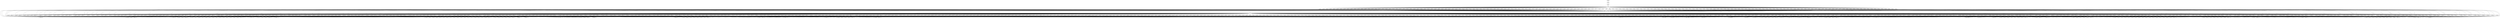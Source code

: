 digraph {
	ID00166 -> ID00000 ;
	ID00166 -> ID00093 ;
	ID00167 -> ID00147 ;
	ID00167 -> ID00000 ;
	ID00168 -> ID00001 ;
	ID00168 -> ID00050 ;
	ID00169 -> ID00070 ;
	ID00169 -> ID00001 ;
	ID00170 -> ID00001 ;
	ID00170 -> ID00103 ;
	ID00171 -> ID00126 ;
	ID00171 -> ID00001 ;
	ID00172 -> ID00136 ;
	ID00172 -> ID00001 ;
	ID00173 -> ID00012 ;
	ID00173 -> ID00002 ;
	ID00174 -> ID00002 ;
	ID00174 -> ID00022 ;
	ID00175 -> ID00035 ;
	ID00175 -> ID00002 ;
	ID00176 -> ID00002 ;
	ID00176 -> ID00066 ;
	ID00177 -> ID00002 ;
	ID00177 -> ID00092 ;
	ID00178 -> ID00105 ;
	ID00178 -> ID00002 ;
	ID00179 -> ID00137 ;
	ID00179 -> ID00002 ;
	ID00180 -> ID00148 ;
	ID00180 -> ID00002 ;
	ID00181 -> ID00012 ;
	ID00181 -> ID00003 ;
	ID00182 -> ID00035 ;
	ID00182 -> ID00003 ;
	ID00183 -> ID00043 ;
	ID00183 -> ID00003 ;
	ID00184 -> ID00080 ;
	ID00184 -> ID00003 ;
	ID00185 -> ID00103 ;
	ID00185 -> ID00003 ;
	ID00186 -> ID00004 ;
	ID00186 -> ID00029 ;
	ID00187 -> ID00051 ;
	ID00187 -> ID00004 ;
	ID00188 -> ID00119 ;
	ID00188 -> ID00004 ;
	ID00189 -> ID00004 ;
	ID00189 -> ID00134 ;
	ID00190 -> ID00005 ;
	ID00190 -> ID00039 ;
	ID00191 -> ID00094 ;
	ID00191 -> ID00005 ;
	ID00192 -> ID00119 ;
	ID00192 -> ID00005 ;
	ID00193 -> ID00157 ;
	ID00193 -> ID00005 ;
	ID00194 -> ID00158 ;
	ID00194 -> ID00005 ;
	ID00195 -> ID00165 ;
	ID00195 -> ID00005 ;
	ID00196 -> ID00006 ;
	ID00196 -> ID00085 ;
	ID00197 -> ID00148 ;
	ID00197 -> ID00006 ;
	ID00198 -> ID00022 ;
	ID00198 -> ID00007 ;
	ID00199 -> ID00025 ;
	ID00199 -> ID00007 ;
	ID00200 -> ID00044 ;
	ID00200 -> ID00007 ;
	ID00201 -> ID00075 ;
	ID00201 -> ID00007 ;
	ID00202 -> ID00082 ;
	ID00202 -> ID00007 ;
	ID00203 -> ID00101 ;
	ID00203 -> ID00007 ;
	ID00204 -> ID00105 ;
	ID00204 -> ID00007 ;
	ID00205 -> ID00129 ;
	ID00205 -> ID00007 ;
	ID00206 -> ID00132 ;
	ID00206 -> ID00007 ;
	ID00207 -> ID00158 ;
	ID00207 -> ID00007 ;
	ID00208 -> ID00002 ;
	ID00208 -> ID00008 ;
	ID00209 -> ID00039 ;
	ID00209 -> ID00008 ;
	ID00210 -> ID00088 ;
	ID00210 -> ID00008 ;
	ID00211 -> ID00109 ;
	ID00211 -> ID00008 ;
	ID00212 -> ID00128 ;
	ID00212 -> ID00008 ;
	ID00213 -> ID00020 ;
	ID00213 -> ID00009 ;
	ID00214 -> ID00043 ;
	ID00214 -> ID00009 ;
	ID00215 -> ID00074 ;
	ID00215 -> ID00009 ;
	ID00216 -> ID00115 ;
	ID00216 -> ID00009 ;
	ID00217 -> ID00000 ;
	ID00217 -> ID00010 ;
	ID00218 -> ID00010 ;
	ID00218 -> ID00019 ;
	ID00219 -> ID00030 ;
	ID00219 -> ID00010 ;
	ID00220 -> ID00034 ;
	ID00220 -> ID00010 ;
	ID00221 -> ID00137 ;
	ID00221 -> ID00010 ;
	ID00222 -> ID00010 ;
	ID00222 -> ID00141 ;
	ID00223 -> ID00021 ;
	ID00223 -> ID00011 ;
	ID00224 -> ID00011 ;
	ID00224 -> ID00029 ;
	ID00225 -> ID00011 ;
	ID00225 -> ID00051 ;
	ID00226 -> ID00011 ;
	ID00226 -> ID00052 ;
	ID00227 -> ID00094 ;
	ID00227 -> ID00011 ;
	ID00228 -> ID00012 ;
	ID00228 -> ID00128 ;
	ID00229 -> ID00148 ;
	ID00229 -> ID00012 ;
	ID00230 -> ID00013 ;
	ID00230 -> ID00008 ;
	ID00231 -> ID00040 ;
	ID00231 -> ID00013 ;
	ID00232 -> ID00013 ;
	ID00232 -> ID00072 ;
	ID00233 -> ID00118 ;
	ID00233 -> ID00013 ;
	ID00234 -> ID00124 ;
	ID00234 -> ID00013 ;
	ID00235 -> ID00013 ;
	ID00235 -> ID00131 ;
	ID00236 -> ID00013 ;
	ID00236 -> ID00154 ;
	ID00237 -> ID00014 ;
	ID00237 -> ID00003 ;
	ID00238 -> ID00101 ;
	ID00238 -> ID00014 ;
	ID00239 -> ID00109 ;
	ID00239 -> ID00014 ;
	ID00240 -> ID00113 ;
	ID00240 -> ID00014 ;
	ID00241 -> ID00139 ;
	ID00241 -> ID00014 ;
	ID00242 -> ID00014 ;
	ID00242 -> ID00142 ;
	ID00243 -> ID00005 ;
	ID00243 -> ID00015 ;
	ID00244 -> ID00044 ;
	ID00244 -> ID00015 ;
	ID00245 -> ID00088 ;
	ID00245 -> ID00015 ;
	ID00246 -> ID00103 ;
	ID00246 -> ID00015 ;
	ID00247 -> ID00015 ;
	ID00247 -> ID00111 ;
	ID00248 -> ID00137 ;
	ID00248 -> ID00015 ;
	ID00249 -> ID00015 ;
	ID00249 -> ID00151 ;
	ID00250 -> ID00016 ;
	ID00250 -> ID00120 ;
	ID00251 -> ID00035 ;
	ID00251 -> ID00017 ;
	ID00252 -> ID00094 ;
	ID00252 -> ID00017 ;
	ID00253 -> ID00117 ;
	ID00253 -> ID00017 ;
	ID00254 -> ID00126 ;
	ID00254 -> ID00017 ;
	ID00255 -> ID00017 ;
	ID00255 -> ID00131 ;
	ID00256 -> ID00017 ;
	ID00256 -> ID00153 ;
	ID00257 -> ID00078 ;
	ID00257 -> ID00018 ;
	ID00258 -> ID00114 ;
	ID00258 -> ID00018 ;
	ID00259 -> ID00116 ;
	ID00259 -> ID00018 ;
	ID00260 -> ID00009 ;
	ID00260 -> ID00019 ;
	ID00261 -> ID00030 ;
	ID00261 -> ID00019 ;
	ID00262 -> ID00108 ;
	ID00262 -> ID00019 ;
	ID00263 -> ID00109 ;
	ID00263 -> ID00019 ;
	ID00264 -> ID00111 ;
	ID00264 -> ID00019 ;
	ID00265 -> ID00120 ;
	ID00265 -> ID00019 ;
	ID00266 -> ID00020 ;
	ID00267 -> ID00020 ;
	ID00267 -> ID00023 ;
	ID00268 -> ID00126 ;
	ID00268 -> ID00020 ;
	ID00269 -> ID00147 ;
	ID00269 -> ID00020 ;
	ID00270 -> ID00021 ;
	ID00270 -> ID00011 ;
	ID00271 -> ID00021 ;
	ID00271 -> ID00013 ;
	ID00272 -> ID00097 ;
	ID00272 -> ID00021 ;
	ID00273 -> ID00022 ;
	ID00273 -> ID00056 ;
	ID00274 -> ID00022 ;
	ID00274 -> ID00083 ;
	ID00275 -> ID00116 ;
	ID00275 -> ID00022 ;
	ID00276 -> ID00022 ;
	ID00276 -> ID00158 ;
	ID00277 -> ID00023 ;
	ID00277 -> ID00027 ;
	ID00278 -> ID00023 ;
	ID00278 -> ID00073 ;
	ID00279 -> ID00023 ;
	ID00279 -> ID00077 ;
	ID00280 -> ID00081 ;
	ID00280 -> ID00023 ;
	ID00281 -> ID00023 ;
	ID00281 -> ID00083 ;
	ID00282 -> ID00115 ;
	ID00282 -> ID00023 ;
	ID00283 -> ID00023 ;
	ID00283 -> ID00123 ;
	ID00284 -> ID00129 ;
	ID00284 -> ID00023 ;
	ID00285 -> ID00023 ;
	ID00285 -> ID00130 ;
	ID00286 -> ID00024 ;
	ID00286 -> ID00028 ;
	ID00287 -> ID00044 ;
	ID00287 -> ID00024 ;
	ID00288 -> ID00024 ;
	ID00288 -> ID00056 ;
	ID00289 -> ID00024 ;
	ID00289 -> ID00091 ;
	ID00290 -> ID00017 ;
	ID00290 -> ID00026 ;
	ID00291 -> ID00061 ;
	ID00291 -> ID00026 ;
	ID00292 -> ID00096 ;
	ID00292 -> ID00026 ;
	ID00293 -> ID00117 ;
	ID00293 -> ID00026 ;
	ID00294 -> ID00010 ;
	ID00294 -> ID00027 ;
	ID00295 -> ID00032 ;
	ID00295 -> ID00027 ;
	ID00296 -> ID00044 ;
	ID00296 -> ID00027 ;
	ID00297 -> ID00108 ;
	ID00297 -> ID00027 ;
	ID00298 -> ID00146 ;
	ID00298 -> ID00027 ;
	ID00299 -> ID00000 ;
	ID00299 -> ID00028 ;
	ID00300 -> ID00028 ;
	ID00300 -> ID00049 ;
	ID00301 -> ID00028 ;
	ID00301 -> ID00067 ;
	ID00302 -> ID00028 ;
	ID00302 -> ID00084 ;
	ID00303 -> ID00046 ;
	ID00303 -> ID00030 ;
	ID00304 -> ID00126 ;
	ID00304 -> ID00030 ;
	ID00305 -> ID00002 ;
	ID00305 -> ID00031 ;
	ID00306 -> ID00031 ;
	ID00306 -> ID00047 ;
	ID00307 -> ID00032 ;
	ID00307 -> ID00000 ;
	ID00308 -> ID00032 ;
	ID00308 -> ID00062 ;
	ID00309 -> ID00032 ;
	ID00309 -> ID00078 ;
	ID00310 -> ID00032 ;
	ID00310 -> ID00160 ;
	ID00311 -> ID00033 ;
	ID00311 -> ID00031 ;
	ID00312 -> ID00059 ;
	ID00312 -> ID00033 ;
	ID00313 -> ID00033 ;
	ID00313 -> ID00083 ;
	ID00314 -> ID00034 ;
	ID00314 -> ID00078 ;
	ID00315 -> ID00034 ;
	ID00315 -> ID00121 ;
	ID00316 -> ID00034 ;
	ID00316 -> ID00133 ;
	ID00317 -> ID00034 ;
	ID00317 -> ID00148 ;
	ID00318 -> ID00035 ;
	ID00318 -> ID00038 ;
	ID00319 -> ID00035 ;
	ID00319 -> ID00048 ;
	ID00320 -> ID00035 ;
	ID00320 -> ID00062 ;
	ID00321 -> ID00035 ;
	ID00321 -> ID00064 ;
	ID00322 -> ID00035 ;
	ID00322 -> ID00142 ;
	ID00323 -> ID00035 ;
	ID00323 -> ID00156 ;
	ID00324 -> ID00058 ;
	ID00324 -> ID00036 ;
	ID00325 -> ID00070 ;
	ID00325 -> ID00036 ;
	ID00326 -> ID00036 ;
	ID00326 -> ID00163 ;
	ID00327 -> ID00015 ;
	ID00327 -> ID00037 ;
	ID00328 -> ID00040 ;
	ID00328 -> ID00037 ;
	ID00329 -> ID00057 ;
	ID00329 -> ID00037 ;
	ID00330 -> ID00081 ;
	ID00330 -> ID00037 ;
	ID00331 -> ID00148 ;
	ID00331 -> ID00037 ;
	ID00332 -> ID00051 ;
	ID00332 -> ID00038 ;
	ID00333 -> ID00038 ;
	ID00333 -> ID00083 ;
	ID00334 -> ID00118 ;
	ID00334 -> ID00038 ;
	ID00335 -> ID00038 ;
	ID00335 -> ID00143 ;
	ID00336 -> ID00023 ;
	ID00336 -> ID00039 ;
	ID00337 -> ID00039 ;
	ID00338 -> ID00078 ;
	ID00338 -> ID00039 ;
	ID00339 -> ID00079 ;
	ID00339 -> ID00039 ;
	ID00340 -> ID00039 ;
	ID00340 -> ID00093 ;
	ID00341 -> ID00114 ;
	ID00341 -> ID00039 ;
	ID00342 -> ID00151 ;
	ID00342 -> ID00039 ;
	ID00343 -> ID00154 ;
	ID00343 -> ID00039 ;
	ID00344 -> ID00040 ;
	ID00344 -> ID00049 ;
	ID00345 -> ID00098 ;
	ID00345 -> ID00040 ;
	ID00346 -> ID00040 ;
	ID00346 -> ID00154 ;
	ID00347 -> ID00040 ;
	ID00347 -> ID00155 ;
	ID00348 -> ID00021 ;
	ID00348 -> ID00041 ;
	ID00349 -> ID00022 ;
	ID00349 -> ID00041 ;
	ID00350 -> ID00058 ;
	ID00350 -> ID00041 ;
	ID00351 -> ID00041 ;
	ID00351 -> ID00078 ;
	ID00352 -> ID00082 ;
	ID00352 -> ID00041 ;
	ID00353 -> ID00041 ;
	ID00353 -> ID00133 ;
	ID00354 -> ID00042 ;
	ID00354 -> ID00006 ;
	ID00355 -> ID00042 ;
	ID00355 -> ID00164 ;
	ID00356 -> ID00043 ;
	ID00356 -> ID00015 ;
	ID00357 -> ID00043 ;
	ID00357 -> ID00066 ;
	ID00358 -> ID00043 ;
	ID00358 -> ID00121 ;
	ID00359 -> ID00043 ;
	ID00359 -> ID00126 ;
	ID00360 -> ID00043 ;
	ID00360 -> ID00152 ;
	ID00361 -> ID00043 ;
	ID00361 -> ID00165 ;
	ID00362 -> ID00044 ;
	ID00362 -> ID00061 ;
	ID00363 -> ID00044 ;
	ID00363 -> ID00165 ;
	ID00364 -> ID00045 ;
	ID00364 -> ID00121 ;
	ID00365 -> ID00045 ;
	ID00365 -> ID00123 ;
	ID00366 -> ID00148 ;
	ID00366 -> ID00045 ;
	ID00367 -> ID00136 ;
	ID00367 -> ID00046 ;
	ID00368 -> ID00046 ;
	ID00368 -> ID00154 ;
	ID00369 -> ID00029 ;
	ID00369 -> ID00047 ;
	ID00370 -> ID00047 ;
	ID00370 -> ID00039 ;
	ID00371 -> ID00047 ;
	ID00371 -> ID00083 ;
	ID00372 -> ID00097 ;
	ID00372 -> ID00047 ;
	ID00373 -> ID00102 ;
	ID00373 -> ID00047 ;
	ID00374 -> ID00147 ;
	ID00374 -> ID00047 ;
	ID00375 -> ID00160 ;
	ID00375 -> ID00047 ;
	ID00376 -> ID00058 ;
	ID00376 -> ID00048 ;
	ID00377 -> ID00048 ;
	ID00377 -> ID00068 ;
	ID00378 -> ID00090 ;
	ID00378 -> ID00048 ;
	ID00379 -> ID00110 ;
	ID00379 -> ID00048 ;
	ID00380 -> ID00153 ;
	ID00380 -> ID00048 ;
	ID00381 -> ID00040 ;
	ID00381 -> ID00049 ;
	ID00382 -> ID00089 ;
	ID00382 -> ID00049 ;
	ID00383 -> ID00050 ;
	ID00383 -> ID00048 ;
	ID00384 -> ID00081 ;
	ID00384 -> ID00050 ;
	ID00385 -> ID00089 ;
	ID00385 -> ID00050 ;
	ID00386 -> ID00114 ;
	ID00386 -> ID00050 ;
	ID00387 -> ID00117 ;
	ID00387 -> ID00050 ;
	ID00388 -> ID00050 ;
	ID00388 -> ID00145 ;
	ID00389 -> ID00059 ;
	ID00389 -> ID00051 ;
	ID00390 -> ID00095 ;
	ID00390 -> ID00051 ;
	ID00391 -> ID00118 ;
	ID00391 -> ID00051 ;
	ID00392 -> ID00052 ;
	ID00392 -> ID00037 ;
	ID00393 -> ID00042 ;
	ID00393 -> ID00052 ;
	ID00394 -> ID00115 ;
	ID00394 -> ID00052 ;
	ID00395 -> ID00053 ;
	ID00395 -> ID00039 ;
	ID00396 -> ID00059 ;
	ID00396 -> ID00053 ;
	ID00397 -> ID00082 ;
	ID00397 -> ID00053 ;
	ID00398 -> ID00099 ;
	ID00398 -> ID00053 ;
	ID00399 -> ID00053 ;
	ID00399 -> ID00134 ;
	ID00400 -> ID00147 ;
	ID00400 -> ID00053 ;
	ID00401 -> ID00053 ;
	ID00401 -> ID00163 ;
	ID00402 -> ID00016 ;
	ID00402 -> ID00054 ;
	ID00403 -> ID00037 ;
	ID00403 -> ID00054 ;
	ID00404 -> ID00101 ;
	ID00404 -> ID00054 ;
	ID00405 -> ID00150 ;
	ID00405 -> ID00054 ;
	ID00406 -> ID00081 ;
	ID00406 -> ID00055 ;
	ID00407 -> ID00110 ;
	ID00407 -> ID00055 ;
	ID00408 -> ID00156 ;
	ID00408 -> ID00055 ;
	ID00409 -> ID00004 ;
	ID00409 -> ID00056 ;
	ID00410 -> ID00056 ;
	ID00410 -> ID00037 ;
	ID00411 -> ID00056 ;
	ID00411 -> ID00055 ;
	ID00412 -> ID00060 ;
	ID00412 -> ID00056 ;
	ID00413 -> ID00056 ;
	ID00413 -> ID00150 ;
	ID00414 -> ID00057 ;
	ID00414 -> ID00072 ;
	ID00415 -> ID00105 ;
	ID00415 -> ID00057 ;
	ID00416 -> ID00156 ;
	ID00416 -> ID00057 ;
	ID00417 -> ID00058 ;
	ID00417 -> ID00027 ;
	ID00418 -> ID00058 ;
	ID00418 -> ID00056 ;
	ID00419 -> ID00127 ;
	ID00419 -> ID00058 ;
	ID00420 -> ID00059 ;
	ID00420 -> ID00090 ;
	ID00421 -> ID00060 ;
	ID00421 -> ID00036 ;
	ID00422 -> ID00060 ;
	ID00422 -> ID00063 ;
	ID00423 -> ID00114 ;
	ID00423 -> ID00060 ;
	ID00424 -> ID00060 ;
	ID00424 -> ID00131 ;
	ID00425 -> ID00060 ;
	ID00425 -> ID00165 ;
	ID00426 -> ID00020 ;
	ID00426 -> ID00061 ;
	ID00427 -> ID00044 ;
	ID00427 -> ID00061 ;
	ID00428 -> ID00061 ;
	ID00428 -> ID00075 ;
	ID00429 -> ID00125 ;
	ID00429 -> ID00061 ;
	ID00430 -> ID00061 ;
	ID00430 -> ID00150 ;
	ID00431 -> ID00041 ;
	ID00431 -> ID00062 ;
	ID00432 -> ID00109 ;
	ID00432 -> ID00062 ;
	ID00433 -> ID00063 ;
	ID00433 -> ID00123 ;
	ID00434 -> ID00130 ;
	ID00434 -> ID00063 ;
	ID00435 -> ID00063 ;
	ID00435 -> ID00142 ;
	ID00436 -> ID00147 ;
	ID00436 -> ID00063 ;
	ID00437 -> ID00063 ;
	ID00437 -> ID00150 ;
	ID00438 -> ID00158 ;
	ID00438 -> ID00063 ;
	ID00439 -> ID00064 ;
	ID00439 -> ID00049 ;
	ID00440 -> ID00087 ;
	ID00440 -> ID00064 ;
	ID00441 -> ID00102 ;
	ID00441 -> ID00064 ;
	ID00442 -> ID00126 ;
	ID00442 -> ID00064 ;
	ID00443 -> ID00130 ;
	ID00443 -> ID00064 ;
	ID00444 -> ID00064 ;
	ID00444 -> ID00133 ;
	ID00445 -> ID00140 ;
	ID00445 -> ID00064 ;
	ID00446 -> ID00017 ;
	ID00446 -> ID00065 ;
	ID00447 -> ID00122 ;
	ID00447 -> ID00065 ;
	ID00448 -> ID00139 ;
	ID00448 -> ID00065 ;
	ID00449 -> ID00141 ;
	ID00449 -> ID00065 ;
	ID00450 -> ID00021 ;
	ID00450 -> ID00066 ;
	ID00451 -> ID00022 ;
	ID00451 -> ID00066 ;
	ID00452 -> ID00158 ;
	ID00452 -> ID00066 ;
	ID00453 -> ID00164 ;
	ID00453 -> ID00066 ;
	ID00454 -> ID00002 ;
	ID00454 -> ID00067 ;
	ID00455 -> ID00047 ;
	ID00455 -> ID00067 ;
	ID00456 -> ID00058 ;
	ID00456 -> ID00067 ;
	ID00457 -> ID00072 ;
	ID00457 -> ID00067 ;
	ID00458 -> ID00084 ;
	ID00458 -> ID00067 ;
	ID00459 -> ID00120 ;
	ID00459 -> ID00067 ;
	ID00460 -> ID00069 ;
	ID00460 -> ID00003 ;
	ID00461 -> ID00069 ;
	ID00461 -> ID00059 ;
	ID00462 -> ID00069 ;
	ID00462 -> ID00139 ;
	ID00463 -> ID00070 ;
	ID00463 -> ID00049 ;
	ID00464 -> ID00070 ;
	ID00464 -> ID00059 ;
	ID00465 -> ID00070 ;
	ID00465 -> ID00075 ;
	ID00466 -> ID00070 ;
	ID00466 -> ID00138 ;
	ID00467 -> ID00071 ;
	ID00467 -> ID00074 ;
	ID00468 -> ID00071 ;
	ID00468 -> ID00104 ;
	ID00469 -> ID00127 ;
	ID00469 -> ID00071 ;
	ID00470 -> ID00071 ;
	ID00470 -> ID00131 ;
	ID00471 -> ID00071 ;
	ID00471 -> ID00136 ;
	ID00472 -> ID00113 ;
	ID00472 -> ID00072 ;
	ID00473 -> ID00138 ;
	ID00473 -> ID00072 ;
	ID00474 -> ID00017 ;
	ID00474 -> ID00073 ;
	ID00475 -> ID00129 ;
	ID00475 -> ID00073 ;
	ID00476 -> ID00138 ;
	ID00476 -> ID00073 ;
	ID00477 -> ID00074 ;
	ID00477 -> ID00068 ;
	ID00478 -> ID00119 ;
	ID00478 -> ID00074 ;
	ID00479 -> ID00159 ;
	ID00479 -> ID00074 ;
	ID00480 -> ID00021 ;
	ID00480 -> ID00075 ;
	ID00481 -> ID00077 ;
	ID00481 -> ID00075 ;
	ID00482 -> ID00076 ;
	ID00482 -> ID00067 ;
	ID00483 -> ID00148 ;
	ID00483 -> ID00076 ;
	ID00484 -> ID00010 ;
	ID00484 -> ID00077 ;
	ID00485 -> ID00023 ;
	ID00485 -> ID00077 ;
	ID00486 -> ID00026 ;
	ID00486 -> ID00077 ;
	ID00487 -> ID00088 ;
	ID00487 -> ID00077 ;
	ID00488 -> ID00041 ;
	ID00488 -> ID00078 ;
	ID00489 -> ID00078 ;
	ID00489 -> ID00064 ;
	ID00490 -> ID00071 ;
	ID00490 -> ID00078 ;
	ID00491 -> ID00119 ;
	ID00491 -> ID00079 ;
	ID00492 -> ID00080 ;
	ID00492 -> ID00041 ;
	ID00493 -> ID00080 ;
	ID00493 -> ID00042 ;
	ID00494 -> ID00080 ;
	ID00494 -> ID00064 ;
	ID00495 -> ID00080 ;
	ID00495 -> ID00119 ;
	ID00496 -> ID00127 ;
	ID00496 -> ID00080 ;
	ID00497 -> ID00081 ;
	ID00497 -> ID00011 ;
	ID00498 -> ID00081 ;
	ID00498 -> ID00016 ;
	ID00499 -> ID00081 ;
	ID00499 -> ID00027 ;
	ID00500 -> ID00081 ;
	ID00500 -> ID00087 ;
	ID00501 -> ID00108 ;
	ID00501 -> ID00081 ;
	ID00502 -> ID00082 ;
	ID00502 -> ID00047 ;
	ID00503 -> ID00082 ;
	ID00503 -> ID00098 ;
	ID00504 -> ID00082 ;
	ID00504 -> ID00104 ;
	ID00505 -> ID00082 ;
	ID00505 -> ID00162 ;
	ID00506 -> ID00083 ;
	ID00506 -> ID00112 ;
	ID00507 -> ID00141 ;
	ID00507 -> ID00083 ;
	ID00508 -> ID00015 ;
	ID00508 -> ID00084 ;
	ID00509 -> ID00035 ;
	ID00509 -> ID00084 ;
	ID00510 -> ID00084 ;
	ID00510 -> ID00065 ;
	ID00511 -> ID00080 ;
	ID00511 -> ID00084 ;
	ID00512 -> ID00117 ;
	ID00512 -> ID00084 ;
	ID00513 -> ID00148 ;
	ID00513 -> ID00084 ;
	ID00514 -> ID00000 ;
	ID00514 -> ID00085 ;
	ID00515 -> ID00002 ;
	ID00515 -> ID00085 ;
	ID00516 -> ID00018 ;
	ID00516 -> ID00085 ;
	ID00517 -> ID00054 ;
	ID00517 -> ID00085 ;
	ID00518 -> ID00065 ;
	ID00518 -> ID00085 ;
	ID00519 -> ID00074 ;
	ID00519 -> ID00085 ;
	ID00520 -> ID00122 ;
	ID00520 -> ID00085 ;
	ID00521 -> ID00135 ;
	ID00521 -> ID00085 ;
	ID00522 -> ID00137 ;
	ID00522 -> ID00085 ;
	ID00523 -> ID00035 ;
	ID00523 -> ID00086 ;
	ID00524 -> ID00069 ;
	ID00524 -> ID00086 ;
	ID00525 -> ID00074 ;
	ID00525 -> ID00086 ;
	ID00526 -> ID00101 ;
	ID00526 -> ID00086 ;
	ID00527 -> ID00115 ;
	ID00527 -> ID00086 ;
	ID00528 -> ID00117 ;
	ID00528 -> ID00086 ;
	ID00529 -> ID00154 ;
	ID00529 -> ID00086 ;
	ID00530 -> ID00026 ;
	ID00530 -> ID00087 ;
	ID00531 -> ID00041 ;
	ID00531 -> ID00087 ;
	ID00532 -> ID00113 ;
	ID00532 -> ID00087 ;
	ID00533 -> ID00069 ;
	ID00533 -> ID00088 ;
	ID00534 -> ID00031 ;
	ID00534 -> ID00089 ;
	ID00535 -> ID00080 ;
	ID00535 -> ID00089 ;
	ID00536 -> ID00128 ;
	ID00536 -> ID00089 ;
	ID00537 -> ID00020 ;
	ID00537 -> ID00090 ;
	ID00538 -> ID00115 ;
	ID00538 -> ID00090 ;
	ID00539 -> ID00143 ;
	ID00539 -> ID00090 ;
	ID00540 -> ID00153 ;
	ID00540 -> ID00090 ;
	ID00541 -> ID00077 ;
	ID00541 -> ID00091 ;
	ID00542 -> ID00115 ;
	ID00542 -> ID00091 ;
	ID00543 -> ID00133 ;
	ID00543 -> ID00091 ;
	ID00544 -> ID00022 ;
	ID00544 -> ID00092 ;
	ID00545 -> ID00036 ;
	ID00545 -> ID00092 ;
	ID00546 -> ID00050 ;
	ID00546 -> ID00092 ;
	ID00547 -> ID00132 ;
	ID00547 -> ID00092 ;
	ID00548 -> ID00050 ;
	ID00548 -> ID00093 ;
	ID00549 -> ID00074 ;
	ID00549 -> ID00093 ;
	ID00550 -> ID00136 ;
	ID00550 -> ID00093 ;
	ID00551 -> ID00094 ;
	ID00551 -> ID00030 ;
	ID00552 -> ID00094 ;
	ID00552 -> ID00059 ;
	ID00553 -> ID00094 ;
	ID00553 -> ID00105 ;
	ID00554 -> ID00094 ;
	ID00554 -> ID00121 ;
	ID00555 -> ID00094 ;
	ID00555 -> ID00151 ;
	ID00556 -> ID00095 ;
	ID00556 -> ID00032 ;
	ID00557 -> ID00096 ;
	ID00557 -> ID00061 ;
	ID00558 -> ID00096 ;
	ID00558 -> ID00101 ;
	ID00559 -> ID00097 ;
	ID00559 -> ID00014 ;
	ID00560 -> ID00097 ;
	ID00560 -> ID00016 ;
	ID00561 -> ID00106 ;
	ID00561 -> ID00097 ;
	ID00562 -> ID00097 ;
	ID00562 -> ID00132 ;
	ID00563 -> ID00098 ;
	ID00563 -> ID00019 ;
	ID00564 -> ID00098 ;
	ID00564 -> ID00057 ;
	ID00565 -> ID00098 ;
	ID00565 -> ID00086 ;
	ID00566 -> ID00107 ;
	ID00566 -> ID00098 ;
	ID00567 -> ID00098 ;
	ID00567 -> ID00130 ;
	ID00568 -> ID00098 ;
	ID00568 -> ID00132 ;
	ID00569 -> ID00148 ;
	ID00569 -> ID00098 ;
	ID00570 -> ID00099 ;
	ID00570 -> ID00041 ;
	ID00571 -> ID00099 ;
	ID00571 -> ID00073 ;
	ID00572 -> ID00099 ;
	ID00572 -> ID00102 ;
	ID00573 -> ID00109 ;
	ID00573 -> ID00099 ;
	ID00574 -> ID00099 ;
	ID00574 -> ID00123 ;
	ID00575 -> ID00016 ;
	ID00575 -> ID00100 ;
	ID00576 -> ID00100 ;
	ID00576 -> ID00051 ;
	ID00577 -> ID00100 ;
	ID00577 -> ID00083 ;
	ID00578 -> ID00127 ;
	ID00578 -> ID00100 ;
	ID00579 -> ID00100 ;
	ID00579 -> ID00144 ;
	ID00580 -> ID00100 ;
	ID00580 -> ID00151 ;
	ID00581 -> ID00080 ;
	ID00581 -> ID00101 ;
	ID00582 -> ID00137 ;
	ID00582 -> ID00101 ;
	ID00583 -> ID00138 ;
	ID00583 -> ID00101 ;
	ID00584 -> ID00147 ;
	ID00584 -> ID00101 ;
	ID00585 -> ID00101 ;
	ID00585 -> ID00154 ;
	ID00586 -> ID00021 ;
	ID00586 -> ID00102 ;
	ID00587 -> ID00042 ;
	ID00587 -> ID00102 ;
	ID00588 -> ID00102 ;
	ID00588 -> ID00076 ;
	ID00589 -> ID00102 ;
	ID00589 -> ID00122 ;
	ID00590 -> ID00012 ;
	ID00590 -> ID00103 ;
	ID00591 -> ID00103 ;
	ID00591 -> ID00042 ;
	ID00592 -> ID00105 ;
	ID00592 -> ID00103 ;
	ID00593 -> ID00104 ;
	ID00593 -> ID00005 ;
	ID00594 -> ID00147 ;
	ID00594 -> ID00104 ;
	ID00595 -> ID00070 ;
	ID00595 -> ID00105 ;
	ID00596 -> ID00105 ;
	ID00596 -> ID00073 ;
	ID00597 -> ID00106 ;
	ID00597 -> ID00105 ;
	ID00598 -> ID00105 ;
	ID00598 -> ID00123 ;
	ID00599 -> ID00106 ;
	ID00599 -> ID00086 ;
	ID00600 -> ID00106 ;
	ID00600 -> ID00165 ;
	ID00601 -> ID00107 ;
	ID00601 -> ID00012 ;
	ID00602 -> ID00107 ;
	ID00602 -> ID00041 ;
	ID00603 -> ID00071 ;
	ID00603 -> ID00107 ;
	ID00604 -> ID00113 ;
	ID00604 -> ID00107 ;
	ID00605 -> ID00148 ;
	ID00605 -> ID00107 ;
	ID00606 -> ID00034 ;
	ID00606 -> ID00108 ;
	ID00607 -> ID00044 ;
	ID00607 -> ID00108 ;
	ID00608 -> ID00108 ;
	ID00608 -> ID00066 ;
	ID00609 -> ID00108 ;
	ID00609 -> ID00100 ;
	ID00610 -> ID00109 ;
	ID00610 -> ID00009 ;
	ID00611 -> ID00109 ;
	ID00611 -> ID00123 ;
	ID00612 -> ID00025 ;
	ID00612 -> ID00110 ;
	ID00613 -> ID00129 ;
	ID00613 -> ID00110 ;
	ID00614 -> ID00085 ;
	ID00614 -> ID00111 ;
	ID00615 -> ID00115 ;
	ID00615 -> ID00111 ;
	ID00616 -> ID00148 ;
	ID00616 -> ID00111 ;
	ID00617 -> ID00033 ;
	ID00617 -> ID00112 ;
	ID00618 -> ID00121 ;
	ID00618 -> ID00112 ;
	ID00619 -> ID00159 ;
	ID00619 -> ID00112 ;
	ID00620 -> ID00113 ;
	ID00620 -> ID00029 ;
	ID00621 -> ID00113 ;
	ID00621 -> ID00090 ;
	ID00622 -> ID00095 ;
	ID00622 -> ID00113 ;
	ID00623 -> ID00114 ;
	ID00623 -> ID00113 ;
	ID00624 -> ID00113 ;
	ID00624 -> ID00142 ;
	ID00625 -> ID00114 ;
	ID00625 -> ID00002 ;
	ID00626 -> ID00114 ;
	ID00626 -> ID00026 ;
	ID00627 -> ID00114 ;
	ID00627 -> ID00033 ;
	ID00628 -> ID00114 ;
	ID00628 -> ID00038 ;
	ID00629 -> ID00114 ;
	ID00629 -> ID00121 ;
	ID00630 -> ID00115 ;
	ID00630 -> ID00042 ;
	ID00631 -> ID00115 ;
	ID00631 -> ID00084 ;
	ID00632 -> ID00115 ;
	ID00632 -> ID00099 ;
	ID00633 -> ID00116 ;
	ID00633 -> ID00115 ;
	ID00634 -> ID00115 ;
	ID00634 -> ID00119 ;
	ID00635 -> ID00115 ;
	ID00635 -> ID00162 ;
	ID00636 -> ID00116 ;
	ID00636 -> ID00023 ;
	ID00637 -> ID00069 ;
	ID00637 -> ID00116 ;
	ID00638 -> ID00116 ;
	ID00638 -> ID00092 ;
	ID00639 -> ID00116 ;
	ID00639 -> ID00099 ;
	ID00640 -> ID00116 ;
	ID00640 -> ID00130 ;
	ID00641 -> ID00116 ;
	ID00641 -> ID00136 ;
	ID00642 -> ID00045 ;
	ID00642 -> ID00117 ;
	ID00643 -> ID00117 ;
	ID00643 -> ID00141 ;
	ID00644 -> ID00118 ;
	ID00644 -> ID00010 ;
	ID00645 -> ID00118 ;
	ID00645 -> ID00036 ;
	ID00646 -> ID00118 ;
	ID00646 -> ID00073 ;
	ID00647 -> ID00118 ;
	ID00647 -> ID00102 ;
	ID00648 -> ID00118 ;
	ID00648 -> ID00128 ;
	ID00649 -> ID00119 ;
	ID00649 -> ID00009 ;
	ID00650 -> ID00119 ;
	ID00650 -> ID00087 ;
	ID00651 -> ID00024 ;
	ID00651 -> ID00120 ;
	ID00652 -> ID00086 ;
	ID00652 -> ID00120 ;
	ID00653 -> ID00110 ;
	ID00653 -> ID00120 ;
	ID00654 -> ID00046 ;
	ID00654 -> ID00121 ;
	ID00655 -> ID00086 ;
	ID00655 -> ID00121 ;
	ID00656 -> ID00108 ;
	ID00656 -> ID00121 ;
	ID00657 -> ID00121 ;
	ID00657 -> ID00111 ;
	ID00658 -> ID00157 ;
	ID00658 -> ID00121 ;
	ID00659 -> ID00004 ;
	ID00659 -> ID00122 ;
	ID00660 -> ID00056 ;
	ID00660 -> ID00122 ;
	ID00661 -> ID00069 ;
	ID00661 -> ID00122 ;
	ID00662 -> ID00091 ;
	ID00662 -> ID00122 ;
	ID00663 -> ID00124 ;
	ID00663 -> ID00122 ;
	ID00664 -> ID00143 ;
	ID00664 -> ID00122 ;
	ID00665 -> ID00123 ;
	ID00665 -> ID00093 ;
	ID00666 -> ID00140 ;
	ID00666 -> ID00123 ;
	ID00667 -> ID00157 ;
	ID00667 -> ID00123 ;
	ID00668 -> ID00124 ;
	ID00668 -> ID00030 ;
	ID00669 -> ID00124 ;
	ID00669 -> ID00031 ;
	ID00670 -> ID00106 ;
	ID00670 -> ID00124 ;
	ID00671 -> ID00125 ;
	ID00671 -> ID00037 ;
	ID00672 -> ID00125 ;
	ID00672 -> ID00103 ;
	ID00673 -> ID00125 ;
	ID00673 -> ID00110 ;
	ID00674 -> ID00125 ;
	ID00674 -> ID00136 ;
	ID00675 -> ID00125 ;
	ID00675 -> ID00157 ;
	ID00676 -> ID00126 ;
	ID00676 -> ID00013 ;
	ID00677 -> ID00126 ;
	ID00677 -> ID00036 ;
	ID00678 -> ID00126 ;
	ID00678 -> ID00065 ;
	ID00679 -> ID00127 ;
	ID00679 -> ID00013 ;
	ID00680 -> ID00127 ;
	ID00680 -> ID00121 ;
	ID00681 -> ID00127 ;
	ID00681 -> ID00145 ;
	ID00682 -> ID00127 ;
	ID00682 -> ID00164 ;
	ID00683 -> ID00128 ;
	ID00683 -> ID00101 ;
	ID00684 -> ID00136 ;
	ID00684 -> ID00128 ;
	ID00685 -> ID00129 ;
	ID00686 -> ID00129 ;
	ID00686 -> ID00140 ;
	ID00687 -> ID00010 ;
	ID00687 -> ID00130 ;
	ID00688 -> ID00116 ;
	ID00688 -> ID00130 ;
	ID00689 -> ID00130 ;
	ID00689 -> ID00132 ;
	ID00690 -> ID00147 ;
	ID00690 -> ID00130 ;
	ID00691 -> ID00002 ;
	ID00691 -> ID00131 ;
	ID00692 -> ID00015 ;
	ID00692 -> ID00131 ;
	ID00693 -> ID00001 ;
	ID00693 -> ID00132 ;
	ID00694 -> ID00045 ;
	ID00694 -> ID00132 ;
	ID00695 -> ID00063 ;
	ID00695 -> ID00132 ;
	ID00696 -> ID00090 ;
	ID00696 -> ID00132 ;
	ID00697 -> ID00123 ;
	ID00697 -> ID00132 ;
	ID00698 -> ID00140 ;
	ID00698 -> ID00132 ;
	ID00699 -> ID00150 ;
	ID00699 -> ID00132 ;
	ID00700 -> ID00030 ;
	ID00700 -> ID00133 ;
	ID00701 -> ID00081 ;
	ID00701 -> ID00133 ;
	ID00702 -> ID00013 ;
	ID00702 -> ID00134 ;
	ID00703 -> ID00029 ;
	ID00703 -> ID00134 ;
	ID00704 -> ID00074 ;
	ID00704 -> ID00134 ;
	ID00705 -> ID00134 ;
	ID00705 -> ID00120 ;
	ID00706 -> ID00126 ;
	ID00706 -> ID00134 ;
	ID00707 -> ID00127 ;
	ID00707 -> ID00134 ;
	ID00708 -> ID00135 ;
	ID00708 -> ID00068 ;
	ID00709 -> ID00080 ;
	ID00709 -> ID00135 ;
	ID00710 -> ID00136 ;
	ID00710 -> ID00036 ;
	ID00711 -> ID00136 ;
	ID00711 -> ID00037 ;
	ID00712 -> ID00136 ;
	ID00712 -> ID00039 ;
	ID00713 -> ID00069 ;
	ID00713 -> ID00136 ;
	ID00714 -> ID00136 ;
	ID00714 -> ID00120 ;
	ID00715 -> ID00148 ;
	ID00715 -> ID00136 ;
	ID00716 -> ID00136 ;
	ID00716 -> ID00157 ;
	ID00717 -> ID00137 ;
	ID00717 -> ID00046 ;
	ID00718 -> ID00137 ;
	ID00718 -> ID00054 ;
	ID00719 -> ID00137 ;
	ID00719 -> ID00124 ;
	ID00720 -> ID00137 ;
	ID00720 -> ID00144 ;
	ID00721 -> ID00138 ;
	ID00721 -> ID00025 ;
	ID00722 -> ID00138 ;
	ID00722 -> ID00039 ;
	ID00723 -> ID00138 ;
	ID00723 -> ID00083 ;
	ID00724 -> ID00138 ;
	ID00724 -> ID00154 ;
	ID00725 -> ID00139 ;
	ID00725 -> ID00051 ;
	ID00726 -> ID00032 ;
	ID00726 -> ID00140 ;
	ID00727 -> ID00081 ;
	ID00727 -> ID00140 ;
	ID00728 -> ID00094 ;
	ID00728 -> ID00140 ;
	ID00729 -> ID00140 ;
	ID00729 -> ID00123 ;
	ID00730 -> ID00139 ;
	ID00730 -> ID00140 ;
	ID00731 -> ID00146 ;
	ID00731 -> ID00140 ;
	ID00732 -> ID00015 ;
	ID00732 -> ID00141 ;
	ID00733 -> ID00062 ;
	ID00733 -> ID00141 ;
	ID00734 -> ID00099 ;
	ID00734 -> ID00141 ;
	ID00735 -> ID00100 ;
	ID00735 -> ID00141 ;
	ID00736 -> ID00141 ;
	ID00736 -> ID00121 ;
	ID00737 -> ID00148 ;
	ID00737 -> ID00141 ;
	ID00738 -> ID00142 ;
	ID00738 -> ID00068 ;
	ID00739 -> ID00142 ;
	ID00739 -> ID00072 ;
	ID00740 -> ID00075 ;
	ID00740 -> ID00142 ;
	ID00741 -> ID00142 ;
	ID00741 -> ID00085 ;
	ID00742 -> ID00142 ;
	ID00742 -> ID00093 ;
	ID00743 -> ID00102 ;
	ID00743 -> ID00142 ;
	ID00744 -> ID00137 ;
	ID00744 -> ID00142 ;
	ID00745 -> ID00001 ;
	ID00745 -> ID00143 ;
	ID00746 -> ID00010 ;
	ID00746 -> ID00143 ;
	ID00747 -> ID00143 ;
	ID00747 -> ID00018 ;
	ID00748 -> ID00097 ;
	ID00748 -> ID00143 ;
	ID00749 -> ID00099 ;
	ID00749 -> ID00143 ;
	ID00750 -> ID00025 ;
	ID00750 -> ID00144 ;
	ID00751 -> ID00048 ;
	ID00751 -> ID00144 ;
	ID00752 -> ID00076 ;
	ID00752 -> ID00144 ;
	ID00753 -> ID00088 ;
	ID00753 -> ID00144 ;
	ID00754 -> ID00015 ;
	ID00754 -> ID00145 ;
	ID00755 -> ID00041 ;
	ID00755 -> ID00145 ;
	ID00756 -> ID00104 ;
	ID00756 -> ID00145 ;
	ID00757 -> ID00130 ;
	ID00757 -> ID00145 ;
	ID00758 -> ID00146 ;
	ID00758 -> ID00019 ;
	ID00759 -> ID00146 ;
	ID00759 -> ID00024 ;
	ID00760 -> ID00146 ;
	ID00760 -> ID00076 ;
	ID00761 -> ID00146 ;
	ID00761 -> ID00123 ;
	ID00762 -> ID00148 ;
	ID00762 -> ID00011 ;
	ID00763 -> ID00148 ;
	ID00763 -> ID00133 ;
	ID00764 -> ID00148 ;
	ID00764 -> ID00143 ;
	ID00765 -> ID00148 ;
	ID00765 -> ID00154 ;
	ID00766 -> ID00149 ;
	ID00766 -> ID00007 ;
	ID00767 -> ID00149 ;
	ID00767 -> ID00015 ;
	ID00768 -> ID00149 ;
	ID00768 -> ID00041 ;
	ID00769 -> ID00149 ;
	ID00769 -> ID00072 ;
	ID00770 -> ID00149 ;
	ID00770 -> ID00128 ;
	ID00771 -> ID00149 ;
	ID00771 -> ID00165 ;
	ID00772 -> ID00022 ;
	ID00772 -> ID00150 ;
	ID00773 -> ID00040 ;
	ID00773 -> ID00150 ;
	ID00774 -> ID00048 ;
	ID00774 -> ID00150 ;
	ID00775 -> ID00067 ;
	ID00775 -> ID00150 ;
	ID00776 -> ID00121 ;
	ID00776 -> ID00150 ;
	ID00777 -> ID00047 ;
	ID00777 -> ID00151 ;
	ID00778 -> ID00151 ;
	ID00778 -> ID00055 ;
	ID00779 -> ID00135 ;
	ID00779 -> ID00151 ;
	ID00780 -> ID00052 ;
	ID00780 -> ID00152 ;
	ID00781 -> ID00104 ;
	ID00781 -> ID00152 ;
	ID00782 -> ID00142 ;
	ID00782 -> ID00152 ;
	ID00783 -> ID00010 ;
	ID00783 -> ID00153 ;
	ID00784 -> ID00153 ;
	ID00784 -> ID00134 ;
	ID00785 -> ID00149 ;
	ID00785 -> ID00153 ;
	ID00786 -> ID00158 ;
	ID00786 -> ID00153 ;
	ID00787 -> ID00046 ;
	ID00787 -> ID00154 ;
	ID00788 -> ID00099 ;
	ID00788 -> ID00154 ;
	ID00789 -> ID00106 ;
	ID00789 -> ID00154 ;
	ID00790 -> ID00164 ;
	ID00790 -> ID00154 ;
	ID00791 -> ID00155 ;
	ID00791 -> ID00047 ;
	ID00792 -> ID00155 ;
	ID00792 -> ID00063 ;
	ID00793 -> ID00155 ;
	ID00793 -> ID00142 ;
	ID00794 -> ID00147 ;
	ID00794 -> ID00155 ;
	ID00795 -> ID00159 ;
	ID00795 -> ID00155 ;
	ID00796 -> ID00156 ;
	ID00796 -> ID00050 ;
	ID00797 -> ID00156 ;
	ID00797 -> ID00055 ;
	ID00798 -> ID00156 ;
	ID00798 -> ID00056 ;
	ID00799 -> ID00130 ;
	ID00799 -> ID00156 ;
	ID00800 -> ID00030 ;
	ID00800 -> ID00157 ;
	ID00801 -> ID00157 ;
	ID00801 -> ID00077 ;
	ID00802 -> ID00107 ;
	ID00802 -> ID00157 ;
	ID00803 -> ID00157 ;
	ID00803 -> ID00155 ;
	ID00804 -> ID00002 ;
	ID00804 -> ID00158 ;
	ID00805 -> ID00158 ;
	ID00805 -> ID00026 ;
	ID00806 -> ID00032 ;
	ID00806 -> ID00158 ;
	ID00807 -> ID00081 ;
	ID00807 -> ID00158 ;
	ID00808 -> ID00105 ;
	ID00808 -> ID00158 ;
	ID00809 -> ID00159 ;
	ID00809 -> ID00029 ;
	ID00810 -> ID00082 ;
	ID00810 -> ID00159 ;
	ID00811 -> ID00127 ;
	ID00811 -> ID00159 ;
	ID00812 -> ID00058 ;
	ID00812 -> ID00160 ;
	ID00813 -> ID00060 ;
	ID00813 -> ID00160 ;
	ID00814 -> ID00160 ;
	ID00814 -> ID00074 ;
	ID00815 -> ID00096 ;
	ID00815 -> ID00161 ;
	ID00816 -> ID00125 ;
	ID00816 -> ID00161 ;
	ID00817 -> ID00062 ;
	ID00817 -> ID00162 ;
	ID00818 -> ID00117 ;
	ID00818 -> ID00162 ;
	ID00819 -> ID00162 ;
	ID00819 -> ID00120 ;
	ID00820 -> ID00128 ;
	ID00820 -> ID00162 ;
	ID00821 -> ID00148 ;
	ID00821 -> ID00162 ;
	ID00822 -> ID00111 ;
	ID00822 -> ID00163 ;
	ID00823 -> ID00164 ;
	ID00823 -> ID00004 ;
	ID00824 -> ID00103 ;
	ID00824 -> ID00164 ;
	ID00825 -> ID00165 ;
	ID00825 -> ID00014 ;
	ID00826 -> ID00165 ;
	ID00826 -> ID00140 ;
	ID00827 -> ID00165 ;
	ID00827 -> ID00163 ;
	ID00828 -> ID00203 ;
	ID00828 -> ID00204 ;
	ID00828 -> ID00201 ;
	ID00828 -> ID00202 ;
	ID00828 -> ID00207 ;
	ID00828 -> ID00208 ;
	ID00828 -> ID00205 ;
	ID00828 -> ID00206 ;
	ID00828 -> ID00306 ;
	ID00828 -> ID00307 ;
	ID00828 -> ID00304 ;
	ID00828 -> ID00305 ;
	ID00828 -> ID00302 ;
	ID00828 -> ID00303 ;
	ID00828 -> ID00200 ;
	ID00828 -> ID00300 ;
	ID00828 -> ID00301 ;
	ID00828 -> ID00600 ;
	ID00828 -> ID00602 ;
	ID00828 -> ID00601 ;
	ID00828 -> ID00604 ;
	ID00828 -> ID00603 ;
	ID00828 -> ID00701 ;
	ID00828 -> ID00700 ;
	ID00828 -> ID00703 ;
	ID00828 -> ID00702 ;
	ID00828 -> ID00502 ;
	ID00828 -> ID00503 ;
	ID00828 -> ID00504 ;
	ID00828 -> ID00505 ;
	ID00828 -> ID00500 ;
	ID00828 -> ID00501 ;
	ID00828 -> ID00400 ;
	ID00828 -> ID00401 ;
	ID00828 -> ID00402 ;
	ID00828 -> ID00403 ;
	ID00828 -> ID00404 ;
	ID00828 -> ID00405 ;
	ID00828 -> ID00406 ;
	ID00828 -> ID00319 ;
	ID00828 -> ID00710 ;
	ID00828 -> ID00509 ;
	ID00828 -> ID00508 ;
	ID00828 -> ID00507 ;
	ID00828 -> ID00506 ;
	ID00828 -> ID00714 ;
	ID00828 -> ID00713 ;
	ID00828 -> ID00712 ;
	ID00828 -> ID00711 ;
	ID00828 -> ID00706 ;
	ID00828 -> ID00511 ;
	ID00828 -> ID00707 ;
	ID00828 -> ID00512 ;
	ID00828 -> ID00704 ;
	ID00828 -> ID00705 ;
	ID00828 -> ID00510 ;
	ID00828 -> ID00320 ;
	ID00828 -> ID00515 ;
	ID00828 -> ID00321 ;
	ID00828 -> ID00516 ;
	ID00828 -> ID00708 ;
	ID00828 -> ID00513 ;
	ID00828 -> ID00709 ;
	ID00828 -> ID00514 ;
	ID00828 -> ID00324 ;
	ID00828 -> ID00325 ;
	ID00828 -> ID00322 ;
	ID00828 -> ID00323 ;
	ID00828 -> ID00328 ;
	ID00828 -> ID00329 ;
	ID00828 -> ID00326 ;
	ID00828 -> ID00327 ;
	ID00828 -> ID00309 ;
	ID00828 -> ID00308 ;
	ID00828 -> ID00518 ;
	ID00828 -> ID00517 ;
	ID00828 -> ID00721 ;
	ID00828 -> ID00720 ;
	ID00828 -> ID00519 ;
	ID00828 -> ID00723 ;
	ID00828 -> ID00722 ;
	ID00828 -> ID00725 ;
	ID00828 -> ID00724 ;
	ID00828 -> ID00715 ;
	ID00828 -> ID00520 ;
	ID00828 -> ID00716 ;
	ID00828 -> ID00521 ;
	ID00828 -> ID00717 ;
	ID00828 -> ID00522 ;
	ID00828 -> ID00718 ;
	ID00828 -> ID00523 ;
	ID00828 -> ID00719 ;
	ID00828 -> ID00524 ;
	ID00828 -> ID00525 ;
	ID00828 -> ID00526 ;
	ID00828 -> ID00310 ;
	ID00828 -> ID00527 ;
	ID00828 -> ID00311 ;
	ID00828 -> ID00312 ;
	ID00828 -> ID00313 ;
	ID00828 -> ID00314 ;
	ID00828 -> ID00315 ;
	ID00828 -> ID00316 ;
	ID00828 -> ID00317 ;
	ID00828 -> ID00318 ;
	ID00828 -> ID00735 ;
	ID00828 -> ID00736 ;
	ID00828 -> ID00733 ;
	ID00828 -> ID00734 ;
	ID00828 -> ID00731 ;
	ID00828 -> ID00732 ;
	ID00828 -> ID00730 ;
	ID00828 -> ID00632 ;
	ID00828 -> ID00633 ;
	ID00828 -> ID00630 ;
	ID00828 -> ID00631 ;
	ID00828 -> ID00636 ;
	ID00828 -> ID00637 ;
	ID00828 -> ID00634 ;
	ID00828 -> ID00635 ;
	ID00828 -> ID00240 ;
	ID00828 -> ID00629 ;
	ID00828 -> ID00628 ;
	ID00828 -> ID00349 ;
	ID00828 -> ID00627 ;
	ID00828 -> ID00348 ;
	ID00828 -> ID00347 ;
	ID00828 -> ID00244 ;
	ID00828 -> ID00346 ;
	ID00828 -> ID00243 ;
	ID00828 -> ID00345 ;
	ID00828 -> ID00242 ;
	ID00828 -> ID00344 ;
	ID00828 -> ID00241 ;
	ID00828 -> ID00343 ;
	ID00828 -> ID00248 ;
	ID00828 -> ID00342 ;
	ID00828 -> ID00247 ;
	ID00828 -> ID00341 ;
	ID00828 -> ID00246 ;
	ID00828 -> ID00340 ;
	ID00828 -> ID00245 ;
	ID00828 -> ID00729 ;
	ID00828 -> ID00728 ;
	ID00828 -> ID00727 ;
	ID00828 -> ID00726 ;
	ID00828 -> ID00249 ;
	ID00828 -> ID00744 ;
	ID00828 -> ID00745 ;
	ID00828 -> ID00746 ;
	ID00828 -> ID00747 ;
	ID00828 -> ID00740 ;
	ID00828 -> ID00741 ;
	ID00828 -> ID00742 ;
	ID00828 -> ID00743 ;
	ID00828 -> ID00640 ;
	ID00828 -> ID00641 ;
	ID00828 -> ID00642 ;
	ID00828 -> ID00643 ;
	ID00828 -> ID00644 ;
	ID00828 -> ID00645 ;
	ID00828 -> ID00646 ;
	ID00828 -> ID00647 ;
	ID00828 -> ID00648 ;
	ID00828 -> ID00639 ;
	ID00828 -> ID00338 ;
	ID00828 -> ID00638 ;
	ID00828 -> ID00337 ;
	ID00828 -> ID00339 ;
	ID00828 -> ID00334 ;
	ID00828 -> ID00231 ;
	ID00828 -> ID00333 ;
	ID00828 -> ID00230 ;
	ID00828 -> ID00336 ;
	ID00828 -> ID00233 ;
	ID00828 -> ID00335 ;
	ID00828 -> ID00232 ;
	ID00828 -> ID00330 ;
	ID00828 -> ID00235 ;
	ID00828 -> ID00234 ;
	ID00828 -> ID00332 ;
	ID00828 -> ID00237 ;
	ID00828 -> ID00331 ;
	ID00828 -> ID00236 ;
	ID00828 -> ID00738 ;
	ID00828 -> ID00239 ;
	ID00828 -> ID00737 ;
	ID00828 -> ID00238 ;
	ID00828 -> ID00739 ;
	ID00828 -> ID00753 ;
	ID00828 -> ID00754 ;
	ID00828 -> ID00751 ;
	ID00828 -> ID00752 ;
	ID00828 -> ID00757 ;
	ID00828 -> ID00758 ;
	ID00828 -> ID00755 ;
	ID00828 -> ID00756 ;
	ID00828 -> ID00614 ;
	ID00828 -> ID00615 ;
	ID00828 -> ID00612 ;
	ID00828 -> ID00613 ;
	ID00828 -> ID00610 ;
	ID00828 -> ID00750 ;
	ID00828 -> ID00611 ;
	ID00828 -> ID00222 ;
	ID00828 -> ID00369 ;
	ID00828 -> ID00221 ;
	ID00828 -> ID00368 ;
	ID00828 -> ID00220 ;
	ID00828 -> ID00367 ;
	ID00828 -> ID00609 ;
	ID00828 -> ID00366 ;
	ID00828 -> ID00608 ;
	ID00828 -> ID00607 ;
	ID00828 -> ID00606 ;
	ID00828 -> ID00605 ;
	ID00828 -> ID00361 ;
	ID00828 -> ID00229 ;
	ID00828 -> ID00360 ;
	ID00828 -> ID00749 ;
	ID00828 -> ID00228 ;
	ID00828 -> ID00748 ;
	ID00828 -> ID00227 ;
	ID00828 -> ID00226 ;
	ID00828 -> ID00365 ;
	ID00828 -> ID00225 ;
	ID00828 -> ID00364 ;
	ID00828 -> ID00224 ;
	ID00828 -> ID00363 ;
	ID00828 -> ID00223 ;
	ID00828 -> ID00362 ;
	ID00828 -> ID00762 ;
	ID00828 -> ID00763 ;
	ID00828 -> ID00764 ;
	ID00828 -> ID00765 ;
	ID00828 -> ID00766 ;
	ID00828 -> ID00209 ;
	ID00828 -> ID00767 ;
	ID00828 -> ID00768 ;
	ID00828 -> ID00769 ;
	ID00828 -> ID00623 ;
	ID00828 -> ID00624 ;
	ID00828 -> ID00625 ;
	ID00828 -> ID00626 ;
	ID00828 -> ID00620 ;
	ID00828 -> ID00760 ;
	ID00828 -> ID00621 ;
	ID00828 -> ID00761 ;
	ID00828 -> ID00622 ;
	ID00828 -> ID00356 ;
	ID00828 -> ID00355 ;
	ID00828 -> ID00358 ;
	ID00828 -> ID00211 ;
	ID00828 -> ID00357 ;
	ID00828 -> ID00210 ;
	ID00828 -> ID00617 ;
	ID00828 -> ID00616 ;
	ID00828 -> ID00359 ;
	ID00828 -> ID00619 ;
	ID00828 -> ID00618 ;
	ID00828 -> ID00217 ;
	ID00828 -> ID00759 ;
	ID00828 -> ID00216 ;
	ID00828 -> ID00350 ;
	ID00828 -> ID00219 ;
	ID00828 -> ID00218 ;
	ID00828 -> ID00352 ;
	ID00828 -> ID00213 ;
	ID00828 -> ID00351 ;
	ID00828 -> ID00212 ;
	ID00828 -> ID00354 ;
	ID00828 -> ID00215 ;
	ID00828 -> ID00353 ;
	ID00828 -> ID00214 ;
	ID00828 -> ID00579 ;
	ID00828 -> ID00470 ;
	ID00828 -> ID00471 ;
	ID00828 -> ID00575 ;
	ID00828 -> ID00472 ;
	ID00828 -> ID00576 ;
	ID00828 -> ID00473 ;
	ID00828 -> ID00577 ;
	ID00828 -> ID00474 ;
	ID00828 -> ID00578 ;
	ID00828 -> ID00475 ;
	ID00828 -> ID00571 ;
	ID00828 -> ID00476 ;
	ID00828 -> ID00572 ;
	ID00828 -> ID00477 ;
	ID00828 -> ID00573 ;
	ID00828 -> ID00478 ;
	ID00828 -> ID00574 ;
	ID00828 -> ID00479 ;
	ID00828 -> ID00570 ;
	ID00828 -> ID00770 ;
	ID00828 -> ID00675 ;
	ID00828 -> ID00674 ;
	ID00828 -> ID00772 ;
	ID00828 -> ID00677 ;
	ID00828 -> ID00771 ;
	ID00828 -> ID00676 ;
	ID00828 -> ID00679 ;
	ID00828 -> ID00678 ;
	ID00828 -> ID00778 ;
	ID00828 -> ID00777 ;
	ID00828 -> ID00779 ;
	ID00828 -> ID00774 ;
	ID00828 -> ID00671 ;
	ID00828 -> ID00773 ;
	ID00828 -> ID00670 ;
	ID00828 -> ID00776 ;
	ID00828 -> ID00673 ;
	ID00828 -> ID00775 ;
	ID00828 -> ID00672 ;
	ID00828 -> ID00481 ;
	ID00828 -> ID00482 ;
	ID00828 -> ID00480 ;
	ID00828 -> ID00588 ;
	ID00828 -> ID00485 ;
	ID00828 -> ID00589 ;
	ID00828 -> ID00486 ;
	ID00828 -> ID00586 ;
	ID00828 -> ID00483 ;
	ID00828 -> ID00587 ;
	ID00828 -> ID00484 ;
	ID00828 -> ID00584 ;
	ID00828 -> ID00489 ;
	ID00828 -> ID00585 ;
	ID00828 -> ID00582 ;
	ID00828 -> ID00487 ;
	ID00828 -> ID00583 ;
	ID00828 -> ID00488 ;
	ID00828 -> ID00580 ;
	ID00828 -> ID00581 ;
	ID00828 -> ID00783 ;
	ID00828 -> ID00688 ;
	ID00828 -> ID00782 ;
	ID00828 -> ID00687 ;
	ID00828 -> ID00781 ;
	ID00828 -> ID00686 ;
	ID00828 -> ID00780 ;
	ID00828 -> ID00685 ;
	ID00828 -> ID00689 ;
	ID00828 -> ID00680 ;
	ID00828 -> ID00789 ;
	ID00828 -> ID00788 ;
	ID00828 -> ID00787 ;
	ID00828 -> ID00684 ;
	ID00828 -> ID00786 ;
	ID00828 -> ID00683 ;
	ID00828 -> ID00785 ;
	ID00828 -> ID00682 ;
	ID00828 -> ID00784 ;
	ID00828 -> ID00681 ;
	ID00828 -> ID00597 ;
	ID00828 -> ID00450 ;
	ID00828 -> ID00598 ;
	ID00828 -> ID00451 ;
	ID00828 -> ID00599 ;
	ID00828 -> ID00452 ;
	ID00828 -> ID00453 ;
	ID00828 -> ID00458 ;
	ID00828 -> ID00590 ;
	ID00828 -> ID00459 ;
	ID00828 -> ID00591 ;
	ID00828 -> ID00592 ;
	ID00828 -> ID00649 ;
	ID00828 -> ID00593 ;
	ID00828 -> ID00454 ;
	ID00828 -> ID00594 ;
	ID00828 -> ID00455 ;
	ID00828 -> ID00595 ;
	ID00828 -> ID00456 ;
	ID00828 -> ID00596 ;
	ID00828 -> ID00457 ;
	ID00828 -> ID00657 ;
	ID00828 -> ID00656 ;
	ID00828 -> ID00790 ;
	ID00828 -> ID00659 ;
	ID00828 -> ID00658 ;
	ID00828 -> ID00792 ;
	ID00828 -> ID00653 ;
	ID00828 -> ID00791 ;
	ID00828 -> ID00652 ;
	ID00828 -> ID00794 ;
	ID00828 -> ID00655 ;
	ID00828 -> ID00793 ;
	ID00828 -> ID00654 ;
	ID00828 -> ID00796 ;
	ID00828 -> ID00795 ;
	ID00828 -> ID00798 ;
	ID00828 -> ID00651 ;
	ID00828 -> ID00797 ;
	ID00828 -> ID00650 ;
	ID00828 -> ID00799 ;
	ID00828 -> ID00463 ;
	ID00828 -> ID00464 ;
	ID00828 -> ID00461 ;
	ID00828 -> ID00462 ;
	ID00828 -> ID00460 ;
	ID00828 -> ID00469 ;
	ID00828 -> ID00467 ;
	ID00828 -> ID00468 ;
	ID00828 -> ID00465 ;
	ID00828 -> ID00466 ;
	ID00828 -> ID00669 ;
	ID00828 -> ID00668 ;
	ID00828 -> ID00667 ;
	ID00828 -> ID00666 ;
	ID00828 -> ID00665 ;
	ID00828 -> ID00664 ;
	ID00828 -> ID00663 ;
	ID00828 -> ID00662 ;
	ID00828 -> ID00661 ;
	ID00828 -> ID00660 ;
	ID00828 -> ID00433 ;
	ID00828 -> ID00432 ;
	ID00828 -> ID00435 ;
	ID00828 -> ID00530 ;
	ID00828 -> ID00434 ;
	ID00828 -> ID00437 ;
	ID00828 -> ID00436 ;
	ID00828 -> ID00439 ;
	ID00828 -> ID00438 ;
	ID00828 -> ID00536 ;
	ID00828 -> ID00535 ;
	ID00828 -> ID00538 ;
	ID00828 -> ID00537 ;
	ID00828 -> ID00532 ;
	ID00828 -> ID00531 ;
	ID00828 -> ID00431 ;
	ID00828 -> ID00534 ;
	ID00828 -> ID00430 ;
	ID00828 -> ID00533 ;
	ID00828 -> ID00528 ;
	ID00828 -> ID00529 ;
	ID00828 -> ID00429 ;
	ID00828 -> ID00446 ;
	ID00828 -> ID00541 ;
	ID00828 -> ID00445 ;
	ID00828 -> ID00540 ;
	ID00828 -> ID00444 ;
	ID00828 -> ID00443 ;
	ID00828 -> ID00449 ;
	ID00828 -> ID00448 ;
	ID00828 -> ID00447 ;
	ID00828 -> ID00549 ;
	ID00828 -> ID00548 ;
	ID00828 -> ID00547 ;
	ID00828 -> ID00546 ;
	ID00828 -> ID00442 ;
	ID00828 -> ID00545 ;
	ID00828 -> ID00441 ;
	ID00828 -> ID00544 ;
	ID00828 -> ID00440 ;
	ID00828 -> ID00543 ;
	ID00828 -> ID00542 ;
	ID00828 -> ID00539 ;
	ID00828 -> ID00415 ;
	ID00828 -> ID00414 ;
	ID00828 -> ID00417 ;
	ID00828 -> ID00416 ;
	ID00828 -> ID00411 ;
	ID00828 -> ID00550 ;
	ID00828 -> ID00410 ;
	ID00828 -> ID00552 ;
	ID00828 -> ID00413 ;
	ID00828 -> ID00551 ;
	ID00828 -> ID00412 ;
	ID00828 -> ID00554 ;
	ID00828 -> ID00553 ;
	ID00828 -> ID00556 ;
	ID00828 -> ID00555 ;
	ID00828 -> ID00558 ;
	ID00828 -> ID00557 ;
	ID00828 -> ID00559 ;
	ID00828 -> ID00692 ;
	ID00828 -> ID00693 ;
	ID00828 -> ID00694 ;
	ID00828 -> ID00695 ;
	ID00828 -> ID00690 ;
	ID00828 -> ID00691 ;
	ID00828 -> ID00696 ;
	ID00828 -> ID00407 ;
	ID00828 -> ID00697 ;
	ID00828 -> ID00408 ;
	ID00828 -> ID00698 ;
	ID00828 -> ID00409 ;
	ID00828 -> ID00699 ;
	ID00828 -> ID00428 ;
	ID00828 -> ID00427 ;
	ID00828 -> ID00426 ;
	ID00828 -> ID00425 ;
	ID00828 -> ID00800 ;
	ID00828 -> ID00563 ;
	ID00828 -> ID00424 ;
	ID00828 -> ID00562 ;
	ID00828 -> ID00423 ;
	ID00828 -> ID00802 ;
	ID00828 -> ID00561 ;
	ID00828 -> ID00422 ;
	ID00828 -> ID00801 ;
	ID00828 -> ID00560 ;
	ID00828 -> ID00421 ;
	ID00828 -> ID00567 ;
	ID00828 -> ID00420 ;
	ID00828 -> ID00566 ;
	ID00828 -> ID00565 ;
	ID00828 -> ID00564 ;
	ID00828 -> ID00569 ;
	ID00828 -> ID00568 ;
	ID00828 -> ID00418 ;
	ID00828 -> ID00419 ;
	ID00828 -> ID00817 ;
	ID00828 -> ID00816 ;
	ID00828 -> ID00815 ;
	ID00828 -> ID00814 ;
	ID00828 -> ID00819 ;
	ID00828 -> ID00818 ;
	ID00828 -> ID00820 ;
	ID00828 -> ID00823 ;
	ID00828 -> ID00824 ;
	ID00828 -> ID00821 ;
	ID00828 -> ID00822 ;
	ID00828 -> ID00804 ;
	ID00828 -> ID00803 ;
	ID00828 -> ID00806 ;
	ID00828 -> ID00805 ;
	ID00828 -> ID00808 ;
	ID00828 -> ID00807 ;
	ID00828 -> ID00809 ;
	ID00828 -> ID00810 ;
	ID00828 -> ID00811 ;
	ID00828 -> ID00812 ;
	ID00828 -> ID00813 ;
	ID00828 -> ID00826 ;
	ID00828 -> ID00825 ;
	ID00828 -> ID00827 ;
	ID00828 -> ID00390 ;
	ID00828 -> ID00493 ;
	ID00828 -> ID00492 ;
	ID00828 -> ID00491 ;
	ID00828 -> ID00490 ;
	ID00828 -> ID00497 ;
	ID00828 -> ID00496 ;
	ID00828 -> ID00495 ;
	ID00828 -> ID00399 ;
	ID00828 -> ID00494 ;
	ID00828 -> ID00398 ;
	ID00828 -> ID00397 ;
	ID00828 -> ID00396 ;
	ID00828 -> ID00499 ;
	ID00828 -> ID00395 ;
	ID00828 -> ID00498 ;
	ID00828 -> ID00394 ;
	ID00828 -> ID00393 ;
	ID00828 -> ID00392 ;
	ID00828 -> ID00391 ;
	ID00828 -> ID00389 ;
	ID00828 -> ID00388 ;
	ID00828 -> ID00381 ;
	ID00828 -> ID00380 ;
	ID00828 -> ID00383 ;
	ID00828 -> ID00382 ;
	ID00828 -> ID00385 ;
	ID00828 -> ID00384 ;
	ID00828 -> ID00387 ;
	ID00828 -> ID00386 ;
	ID00828 -> ID00379 ;
	ID00828 -> ID00378 ;
	ID00828 -> ID00377 ;
	ID00828 -> ID00372 ;
	ID00828 -> ID00371 ;
	ID00828 -> ID00370 ;
	ID00828 -> ID00376 ;
	ID00828 -> ID00375 ;
	ID00828 -> ID00374 ;
	ID00828 -> ID00373 ;
	ID00828 -> ID00250 ;
	ID00828 -> ID00251 ;
	ID00828 -> ID00254 ;
	ID00828 -> ID00255 ;
	ID00828 -> ID00252 ;
	ID00828 -> ID00253 ;
	ID00828 -> ID00258 ;
	ID00828 -> ID00259 ;
	ID00828 -> ID00256 ;
	ID00828 -> ID00257 ;
	ID00828 -> ID00260 ;
	ID00828 -> ID00261 ;
	ID00828 -> ID00262 ;
	ID00828 -> ID00263 ;
	ID00828 -> ID00168 ;
	ID00828 -> ID00264 ;
	ID00828 -> ID00169 ;
	ID00828 -> ID00265 ;
	ID00828 -> ID00266 ;
	ID00828 -> ID00267 ;
	ID00828 -> ID00268 ;
	ID00828 -> ID00269 ;
	ID00828 -> ID00166 ;
	ID00828 -> ID00167 ;
	ID00828 -> ID00276 ;
	ID00828 -> ID00277 ;
	ID00828 -> ID00274 ;
	ID00828 -> ID00275 ;
	ID00828 -> ID00272 ;
	ID00828 -> ID00273 ;
	ID00828 -> ID00270 ;
	ID00828 -> ID00271 ;
	ID00828 -> ID00278 ;
	ID00828 -> ID00279 ;
	ID00828 -> ID00285 ;
	ID00828 -> ID00286 ;
	ID00828 -> ID00287 ;
	ID00828 -> ID00288 ;
	ID00828 -> ID00281 ;
	ID00828 -> ID00282 ;
	ID00828 -> ID00283 ;
	ID00828 -> ID00284 ;
	ID00828 -> ID00289 ;
	ID00828 -> ID00280 ;
	ID00828 -> ID00199 ;
	ID00828 -> ID00198 ;
	ID00828 -> ID00197 ;
	ID00828 -> ID00196 ;
	ID00828 -> ID00195 ;
	ID00828 -> ID00194 ;
	ID00828 -> ID00193 ;
	ID00828 -> ID00295 ;
	ID00828 -> ID00294 ;
	ID00828 -> ID00293 ;
	ID00828 -> ID00292 ;
	ID00828 -> ID00299 ;
	ID00828 -> ID00298 ;
	ID00828 -> ID00297 ;
	ID00828 -> ID00296 ;
	ID00828 -> ID00290 ;
	ID00828 -> ID00291 ;
	ID00828 -> ID00191 ;
	ID00828 -> ID00192 ;
	ID00828 -> ID00190 ;
	ID00828 -> ID00174 ;
	ID00828 -> ID00173 ;
	ID00828 -> ID00172 ;
	ID00828 -> ID00171 ;
	ID00828 -> ID00178 ;
	ID00828 -> ID00177 ;
	ID00828 -> ID00176 ;
	ID00828 -> ID00175 ;
	ID00828 -> ID00179 ;
	ID00828 -> ID00170 ;
	ID00828 -> ID00183 ;
	ID00828 -> ID00182 ;
	ID00828 -> ID00185 ;
	ID00828 -> ID00184 ;
	ID00828 -> ID00187 ;
	ID00828 -> ID00186 ;
	ID00828 -> ID00189 ;
	ID00828 -> ID00188 ;
	ID00828 -> ID00180 ;
	ID00828 -> ID00181 ;
	ID00829 -> ID00828 ;
	ID00830 -> ID00829 ;
	ID00830 -> ID00000 ;
	ID00831 -> ID00829 ;
	ID00831 -> ID00001 ;
	ID00832 -> ID00829 ;
	ID00832 -> ID00002 ;
	ID00833 -> ID00829 ;
	ID00833 -> ID00003 ;
	ID00834 -> ID00829 ;
	ID00834 -> ID00004 ;
	ID00835 -> ID00829 ;
	ID00835 -> ID00005 ;
	ID00836 -> ID00829 ;
	ID00836 -> ID00006 ;
	ID00837 -> ID00829 ;
	ID00837 -> ID00007 ;
	ID00838 -> ID00829 ;
	ID00838 -> ID00008 ;
	ID00839 -> ID00829 ;
	ID00839 -> ID00009 ;
	ID00840 -> ID00829 ;
	ID00840 -> ID00010 ;
	ID00841 -> ID00829 ;
	ID00841 -> ID00011 ;
	ID00842 -> ID00829 ;
	ID00842 -> ID00012 ;
	ID00843 -> ID00829 ;
	ID00843 -> ID00013 ;
	ID00844 -> ID00829 ;
	ID00844 -> ID00014 ;
	ID00845 -> ID00829 ;
	ID00845 -> ID00015 ;
	ID00846 -> ID00829 ;
	ID00846 -> ID00016 ;
	ID00847 -> ID00829 ;
	ID00847 -> ID00017 ;
	ID00848 -> ID00829 ;
	ID00848 -> ID00018 ;
	ID00849 -> ID00829 ;
	ID00849 -> ID00019 ;
	ID00850 -> ID00829 ;
	ID00850 -> ID00020 ;
	ID00851 -> ID00829 ;
	ID00851 -> ID00021 ;
	ID00852 -> ID00829 ;
	ID00852 -> ID00022 ;
	ID00853 -> ID00829 ;
	ID00853 -> ID00023 ;
	ID00854 -> ID00829 ;
	ID00854 -> ID00024 ;
	ID00855 -> ID00829 ;
	ID00855 -> ID00025 ;
	ID00856 -> ID00829 ;
	ID00856 -> ID00026 ;
	ID00857 -> ID00829 ;
	ID00857 -> ID00027 ;
	ID00858 -> ID00829 ;
	ID00858 -> ID00028 ;
	ID00859 -> ID00829 ;
	ID00859 -> ID00029 ;
	ID00860 -> ID00829 ;
	ID00860 -> ID00030 ;
	ID00861 -> ID00829 ;
	ID00861 -> ID00031 ;
	ID00862 -> ID00829 ;
	ID00862 -> ID00032 ;
	ID00863 -> ID00829 ;
	ID00863 -> ID00033 ;
	ID00864 -> ID00034 ;
	ID00864 -> ID00829 ;
	ID00865 -> ID00035 ;
	ID00865 -> ID00829 ;
	ID00866 -> ID00829 ;
	ID00866 -> ID00036 ;
	ID00867 -> ID00829 ;
	ID00867 -> ID00037 ;
	ID00868 -> ID00829 ;
	ID00868 -> ID00038 ;
	ID00869 -> ID00829 ;
	ID00869 -> ID00039 ;
	ID00870 -> ID00829 ;
	ID00870 -> ID00040 ;
	ID00871 -> ID00829 ;
	ID00871 -> ID00041 ;
	ID00872 -> ID00829 ;
	ID00872 -> ID00042 ;
	ID00873 -> ID00043 ;
	ID00873 -> ID00829 ;
	ID00874 -> ID00044 ;
	ID00874 -> ID00829 ;
	ID00875 -> ID00829 ;
	ID00875 -> ID00045 ;
	ID00876 -> ID00829 ;
	ID00876 -> ID00046 ;
	ID00877 -> ID00829 ;
	ID00877 -> ID00047 ;
	ID00878 -> ID00829 ;
	ID00878 -> ID00048 ;
	ID00879 -> ID00829 ;
	ID00879 -> ID00049 ;
	ID00880 -> ID00829 ;
	ID00880 -> ID00050 ;
	ID00881 -> ID00829 ;
	ID00881 -> ID00051 ;
	ID00882 -> ID00829 ;
	ID00882 -> ID00052 ;
	ID00883 -> ID00829 ;
	ID00883 -> ID00053 ;
	ID00884 -> ID00829 ;
	ID00884 -> ID00054 ;
	ID00885 -> ID00829 ;
	ID00885 -> ID00055 ;
	ID00886 -> ID00829 ;
	ID00886 -> ID00056 ;
	ID00887 -> ID00829 ;
	ID00887 -> ID00057 ;
	ID00888 -> ID00829 ;
	ID00888 -> ID00058 ;
	ID00889 -> ID00829 ;
	ID00889 -> ID00059 ;
	ID00890 -> ID00829 ;
	ID00890 -> ID00060 ;
	ID00891 -> ID00829 ;
	ID00891 -> ID00061 ;
	ID00892 -> ID00829 ;
	ID00892 -> ID00062 ;
	ID00893 -> ID00829 ;
	ID00893 -> ID00063 ;
	ID00894 -> ID00829 ;
	ID00894 -> ID00064 ;
	ID00895 -> ID00829 ;
	ID00895 -> ID00065 ;
	ID00896 -> ID00829 ;
	ID00896 -> ID00066 ;
	ID00897 -> ID00829 ;
	ID00897 -> ID00067 ;
	ID00898 -> ID00829 ;
	ID00898 -> ID00068 ;
	ID00899 -> ID00069 ;
	ID00899 -> ID00829 ;
	ID00900 -> ID00070 ;
	ID00900 -> ID00829 ;
	ID00901 -> ID00071 ;
	ID00901 -> ID00829 ;
	ID00902 -> ID00829 ;
	ID00902 -> ID00072 ;
	ID00903 -> ID00829 ;
	ID00903 -> ID00073 ;
	ID00904 -> ID00829 ;
	ID00904 -> ID00074 ;
	ID00905 -> ID00829 ;
	ID00905 -> ID00075 ;
	ID00906 -> ID00829 ;
	ID00906 -> ID00076 ;
	ID00907 -> ID00829 ;
	ID00907 -> ID00077 ;
	ID00908 -> ID00829 ;
	ID00908 -> ID00078 ;
	ID00909 -> ID00829 ;
	ID00909 -> ID00079 ;
	ID00910 -> ID00080 ;
	ID00910 -> ID00829 ;
	ID00911 -> ID00829 ;
	ID00911 -> ID00081 ;
	ID00912 -> ID00829 ;
	ID00912 -> ID00082 ;
	ID00913 -> ID00829 ;
	ID00913 -> ID00083 ;
	ID00914 -> ID00829 ;
	ID00914 -> ID00084 ;
	ID00915 -> ID00829 ;
	ID00915 -> ID00085 ;
	ID00916 -> ID00829 ;
	ID00916 -> ID00086 ;
	ID00917 -> ID00829 ;
	ID00917 -> ID00087 ;
	ID00918 -> ID00829 ;
	ID00918 -> ID00088 ;
	ID00919 -> ID00829 ;
	ID00919 -> ID00089 ;
	ID00920 -> ID00829 ;
	ID00920 -> ID00090 ;
	ID00921 -> ID00829 ;
	ID00921 -> ID00091 ;
	ID00922 -> ID00829 ;
	ID00922 -> ID00092 ;
	ID00923 -> ID00829 ;
	ID00923 -> ID00093 ;
	ID00924 -> ID00094 ;
	ID00924 -> ID00829 ;
	ID00925 -> ID00095 ;
	ID00925 -> ID00829 ;
	ID00926 -> ID00829 ;
	ID00926 -> ID00096 ;
	ID00927 -> ID00829 ;
	ID00927 -> ID00097 ;
	ID00928 -> ID00829 ;
	ID00928 -> ID00098 ;
	ID00929 -> ID00829 ;
	ID00929 -> ID00099 ;
	ID00930 -> ID00829 ;
	ID00930 -> ID00100 ;
	ID00931 -> ID00829 ;
	ID00931 -> ID00101 ;
	ID00932 -> ID00829 ;
	ID00932 -> ID00102 ;
	ID00933 -> ID00829 ;
	ID00933 -> ID00103 ;
	ID00934 -> ID00829 ;
	ID00934 -> ID00104 ;
	ID00935 -> ID00829 ;
	ID00935 -> ID00105 ;
	ID00936 -> ID00829 ;
	ID00936 -> ID00106 ;
	ID00937 -> ID00829 ;
	ID00937 -> ID00107 ;
	ID00938 -> ID00108 ;
	ID00938 -> ID00829 ;
	ID00939 -> ID00109 ;
	ID00939 -> ID00829 ;
	ID00940 -> ID00829 ;
	ID00940 -> ID00110 ;
	ID00941 -> ID00829 ;
	ID00941 -> ID00111 ;
	ID00942 -> ID00829 ;
	ID00942 -> ID00112 ;
	ID00943 -> ID00113 ;
	ID00943 -> ID00829 ;
	ID00944 -> ID00114 ;
	ID00944 -> ID00829 ;
	ID00945 -> ID00829 ;
	ID00945 -> ID00115 ;
	ID00946 -> ID00829 ;
	ID00946 -> ID00116 ;
	ID00947 -> ID00829 ;
	ID00947 -> ID00117 ;
	ID00948 -> ID00829 ;
	ID00948 -> ID00118 ;
	ID00949 -> ID00829 ;
	ID00949 -> ID00119 ;
	ID00950 -> ID00829 ;
	ID00950 -> ID00120 ;
	ID00951 -> ID00829 ;
	ID00951 -> ID00121 ;
	ID00952 -> ID00829 ;
	ID00952 -> ID00122 ;
	ID00953 -> ID00829 ;
	ID00953 -> ID00123 ;
	ID00954 -> ID00829 ;
	ID00954 -> ID00124 ;
	ID00955 -> ID00829 ;
	ID00955 -> ID00125 ;
	ID00956 -> ID00126 ;
	ID00956 -> ID00829 ;
	ID00957 -> ID00127 ;
	ID00957 -> ID00829 ;
	ID00958 -> ID00829 ;
	ID00958 -> ID00128 ;
	ID00959 -> ID00829 ;
	ID00959 -> ID00129 ;
	ID00960 -> ID00829 ;
	ID00960 -> ID00130 ;
	ID00961 -> ID00829 ;
	ID00961 -> ID00131 ;
	ID00962 -> ID00829 ;
	ID00962 -> ID00132 ;
	ID00963 -> ID00829 ;
	ID00963 -> ID00133 ;
	ID00964 -> ID00829 ;
	ID00964 -> ID00134 ;
	ID00965 -> ID00829 ;
	ID00965 -> ID00135 ;
	ID00966 -> ID00829 ;
	ID00966 -> ID00136 ;
	ID00967 -> ID00137 ;
	ID00967 -> ID00829 ;
	ID00968 -> ID00138 ;
	ID00968 -> ID00829 ;
	ID00969 -> ID00829 ;
	ID00969 -> ID00139 ;
	ID00970 -> ID00829 ;
	ID00970 -> ID00140 ;
	ID00971 -> ID00829 ;
	ID00971 -> ID00141 ;
	ID00972 -> ID00829 ;
	ID00972 -> ID00142 ;
	ID00973 -> ID00829 ;
	ID00973 -> ID00143 ;
	ID00974 -> ID00829 ;
	ID00974 -> ID00144 ;
	ID00975 -> ID00829 ;
	ID00975 -> ID00145 ;
	ID00976 -> ID00146 ;
	ID00976 -> ID00829 ;
	ID00977 -> ID00147 ;
	ID00977 -> ID00829 ;
	ID00978 -> ID00829 ;
	ID00978 -> ID00148 ;
	ID00979 -> ID00829 ;
	ID00979 -> ID00149 ;
	ID00980 -> ID00829 ;
	ID00980 -> ID00150 ;
	ID00981 -> ID00829 ;
	ID00981 -> ID00151 ;
	ID00982 -> ID00829 ;
	ID00982 -> ID00152 ;
	ID00983 -> ID00829 ;
	ID00983 -> ID00153 ;
	ID00984 -> ID00829 ;
	ID00984 -> ID00154 ;
	ID00985 -> ID00829 ;
	ID00985 -> ID00155 ;
	ID00986 -> ID00829 ;
	ID00986 -> ID00156 ;
	ID00987 -> ID00829 ;
	ID00987 -> ID00157 ;
	ID00988 -> ID00829 ;
	ID00988 -> ID00158 ;
	ID00989 -> ID00829 ;
	ID00989 -> ID00159 ;
	ID00990 -> ID00829 ;
	ID00990 -> ID00160 ;
	ID00991 -> ID00829 ;
	ID00991 -> ID00161 ;
	ID00992 -> ID00829 ;
	ID00992 -> ID00162 ;
	ID00993 -> ID00829 ;
	ID00993 -> ID00163 ;
	ID00994 -> ID00829 ;
	ID00994 -> ID00164 ;
	ID00995 -> ID00829 ;
	ID00995 -> ID00165 ;
	ID00996 -> ID00959 ;
	ID00996 -> ID00958 ;
	ID00996 -> ID00957 ;
	ID00996 -> ID00966 ;
	ID00996 -> ID00967 ;
	ID00996 -> ID00964 ;
	ID00996 -> ID00965 ;
	ID00996 -> ID00962 ;
	ID00996 -> ID00963 ;
	ID00996 -> ID00960 ;
	ID00996 -> ID00961 ;
	ID00996 -> ID00892 ;
	ID00996 -> ID00893 ;
	ID00996 -> ID00890 ;
	ID00996 -> ID00891 ;
	ID00996 -> ID00896 ;
	ID00996 -> ID00897 ;
	ID00996 -> ID00894 ;
	ID00996 -> ID00895 ;
	ID00996 -> ID00947 ;
	ID00996 -> ID00946 ;
	ID00996 -> ID00949 ;
	ID00996 -> ID00898 ;
	ID00996 -> ID00948 ;
	ID00996 -> ID00899 ;
	ID00996 -> ID00953 ;
	ID00996 -> ID00954 ;
	ID00996 -> ID00955 ;
	ID00996 -> ID00956 ;
	ID00996 -> ID00950 ;
	ID00996 -> ID00951 ;
	ID00996 -> ID00952 ;
	ID00996 -> ID00839 ;
	ID00996 -> ID00838 ;
	ID00996 -> ID00837 ;
	ID00996 -> ID00836 ;
	ID00996 -> ID00938 ;
	ID00996 -> ID00937 ;
	ID00996 -> ID00936 ;
	ID00996 -> ID00935 ;
	ID00996 -> ID00939 ;
	ID00996 -> ID00940 ;
	ID00996 -> ID00941 ;
	ID00996 -> ID00944 ;
	ID00996 -> ID00945 ;
	ID00996 -> ID00942 ;
	ID00996 -> ID00943 ;
	ID00996 -> ID00845 ;
	ID00996 -> ID00846 ;
	ID00996 -> ID00843 ;
	ID00996 -> ID00844 ;
	ID00996 -> ID00841 ;
	ID00996 -> ID00842 ;
	ID00996 -> ID00840 ;
	ID00996 -> ID00925 ;
	ID00996 -> ID00924 ;
	ID00996 -> ID00927 ;
	ID00996 -> ID00926 ;
	ID00996 -> ID00929 ;
	ID00996 -> ID00928 ;
	ID00996 -> ID00930 ;
	ID00996 -> ID00931 ;
	ID00996 -> ID00932 ;
	ID00996 -> ID00933 ;
	ID00996 -> ID00934 ;
	ID00996 -> ID00832 ;
	ID00996 -> ID00833 ;
	ID00996 -> ID00834 ;
	ID00996 -> ID00835 ;
	ID00996 -> ID00830 ;
	ID00996 -> ID00831 ;
	ID00996 -> ID00858 ;
	ID00996 -> ID00859 ;
	ID00996 -> ID00912 ;
	ID00996 -> ID00911 ;
	ID00996 -> ID00910 ;
	ID00996 -> ID00864 ;
	ID00996 -> ID00904 ;
	ID00996 -> ID00863 ;
	ID00996 -> ID00905 ;
	ID00996 -> ID00862 ;
	ID00996 -> ID00902 ;
	ID00996 -> ID00861 ;
	ID00996 -> ID00903 ;
	ID00996 -> ID00868 ;
	ID00996 -> ID00908 ;
	ID00996 -> ID00867 ;
	ID00996 -> ID00909 ;
	ID00996 -> ID00866 ;
	ID00996 -> ID00906 ;
	ID00996 -> ID00865 ;
	ID00996 -> ID00907 ;
	ID00996 -> ID00860 ;
	ID00996 -> ID00847 ;
	ID00996 -> ID00848 ;
	ID00996 -> ID00849 ;
	ID00996 -> ID00921 ;
	ID00996 -> ID00920 ;
	ID00996 -> ID00923 ;
	ID00996 -> ID00922 ;
	ID00996 -> ID00990 ;
	ID00996 -> ID00851 ;
	ID00996 -> ID00913 ;
	ID00996 -> ID00850 ;
	ID00996 -> ID00914 ;
	ID00996 -> ID00992 ;
	ID00996 -> ID00853 ;
	ID00996 -> ID00915 ;
	ID00996 -> ID00991 ;
	ID00996 -> ID00852 ;
	ID00996 -> ID00916 ;
	ID00996 -> ID00855 ;
	ID00996 -> ID00917 ;
	ID00996 -> ID00854 ;
	ID00996 -> ID00918 ;
	ID00996 -> ID00857 ;
	ID00996 -> ID00919 ;
	ID00996 -> ID00856 ;
	ID00996 -> ID00994 ;
	ID00996 -> ID00993 ;
	ID00996 -> ID00995 ;
	ID00996 -> ID00979 ;
	ID00996 -> ID00889 ;
	ID00996 -> ID00888 ;
	ID00996 -> ID00887 ;
	ID00996 -> ID00981 ;
	ID00996 -> ID00886 ;
	ID00996 -> ID00980 ;
	ID00996 -> ID00885 ;
	ID00996 -> ID00884 ;
	ID00996 -> ID00883 ;
	ID00996 -> ID00985 ;
	ID00996 -> ID00882 ;
	ID00996 -> ID00984 ;
	ID00996 -> ID00881 ;
	ID00996 -> ID00983 ;
	ID00996 -> ID00880 ;
	ID00996 -> ID00982 ;
	ID00996 -> ID00989 ;
	ID00996 -> ID00988 ;
	ID00996 -> ID00987 ;
	ID00996 -> ID00986 ;
	ID00996 -> ID00968 ;
	ID00996 -> ID00969 ;
	ID00996 -> ID00901 ;
	ID00996 -> ID00900 ;
	ID00996 -> ID00869 ;
	ID00996 -> ID00877 ;
	ID00996 -> ID00876 ;
	ID00996 -> ID00879 ;
	ID00996 -> ID00878 ;
	ID00996 -> ID00873 ;
	ID00996 -> ID00872 ;
	ID00996 -> ID00970 ;
	ID00996 -> ID00875 ;
	ID00996 -> ID00874 ;
	ID00996 -> ID00972 ;
	ID00996 -> ID00971 ;
	ID00996 -> ID00974 ;
	ID00996 -> ID00871 ;
	ID00996 -> ID00973 ;
	ID00996 -> ID00870 ;
	ID00996 -> ID00976 ;
	ID00996 -> ID00975 ;
	ID00996 -> ID00978 ;
	ID00996 -> ID00977 ;
	ID00997 -> ID00996 ;
	ID00998 -> ID00997 ;
	ID00999 -> ID00998 ;
}
